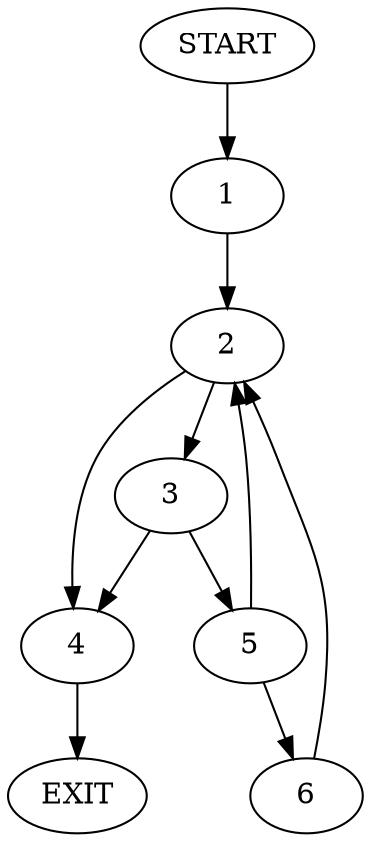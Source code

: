digraph {
0 [label="START"]
7 [label="EXIT"]
0 -> 1
1 -> 2
2 -> 3
2 -> 4
3 -> 4
3 -> 5
4 -> 7
5 -> 6
5 -> 2
6 -> 2
}
